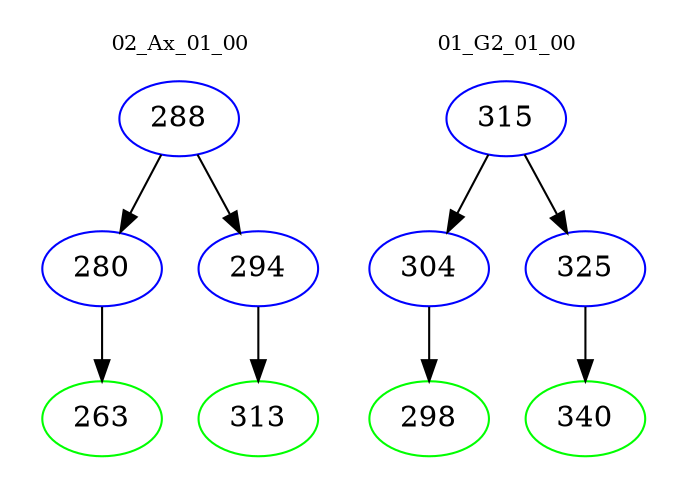 digraph{
subgraph cluster_0 {
color = white
label = "02_Ax_01_00";
fontsize=10;
T0_288 [label="288", color="blue"]
T0_288 -> T0_280 [color="black"]
T0_280 [label="280", color="blue"]
T0_280 -> T0_263 [color="black"]
T0_263 [label="263", color="green"]
T0_288 -> T0_294 [color="black"]
T0_294 [label="294", color="blue"]
T0_294 -> T0_313 [color="black"]
T0_313 [label="313", color="green"]
}
subgraph cluster_1 {
color = white
label = "01_G2_01_00";
fontsize=10;
T1_315 [label="315", color="blue"]
T1_315 -> T1_304 [color="black"]
T1_304 [label="304", color="blue"]
T1_304 -> T1_298 [color="black"]
T1_298 [label="298", color="green"]
T1_315 -> T1_325 [color="black"]
T1_325 [label="325", color="blue"]
T1_325 -> T1_340 [color="black"]
T1_340 [label="340", color="green"]
}
}
